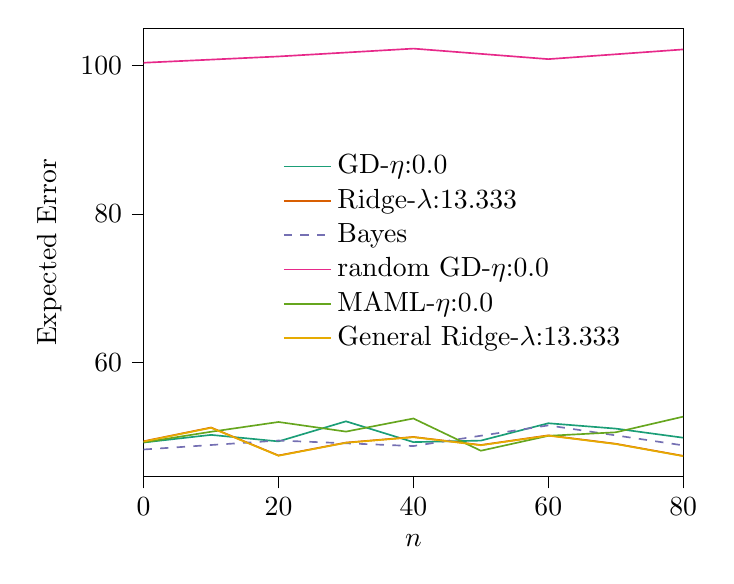 % This file was created with tikzplotlib v0.10.1.
\begin{tikzpicture}

\definecolor{chocolate217952}{RGB}{217,95,2}
\definecolor{darkcyan27158119}{RGB}{27,158,119}
\definecolor{darkgray176}{RGB}{176,176,176}
\definecolor{deeppink23141138}{RGB}{231,41,138}
\definecolor{lightslategray117112179}{RGB}{117,112,179}
\definecolor{olivedrab10216630}{RGB}{102,166,30}
\definecolor{orange2301712}{RGB}{230,171,2}

\begin{axis}[
legend cell align={left},
legend style={fill opacity=0.8, draw opacity=1, text opacity=1, at={(0.91,0.5)}, anchor=east, draw=none},
tick align=outside,
tick pos=left,
x grid style={darkgray176},
xlabel={\(\displaystyle n\)},
xmin=0, xmax=80,
xtick style={color=black},
y grid style={darkgray176},
ylabel={Expected Error},
ymin=44.6, ymax=105.031,
ytick style={color=black}
]
\addplot [semithick, darkcyan27158119]
table {%
0 49.191
10 50.214
20 49.336
30 52.041
40 49.24
50 49.444
60 51.782
70 51.06
80 49.831
90 49.825
};
\addlegendentry{GD-$\eta$:0.0}
\addplot [semithick, chocolate217952]
table {%
0 49.357
10 51.206
20 47.439
30 49.177
40 49.937
50 48.852
60 50.15
70 49.017
80 47.383
90 49.047
};
\addlegendentry{Ridge-$\lambda$:13.333}
\addplot [semithick, lightslategray117112179, dashed]
table {%
0 48.245
20 49.453
40 48.709
60 51.493
80 48.799
};
\addlegendentry{Bayes}
\addplot [semithick, deeppink23141138]
table {%
0 100.377
20 101.225
40 102.284
60 100.865
80 102.172
};
\addlegendentry{random GD-$\eta$:0.0}
\addplot [semithick, olivedrab10216630]
table {%
0 49.202
10 50.636
20 51.953
30 50.656
40 52.424
50 48.078
60 50.088
70 50.564
80 52.673
90 50.825
};
\addlegendentry{MAML-$\eta$:0.0}
\addplot [semithick, orange2301712]
table {%
0 49.319
10 51.164
20 47.402
30 49.144
40 49.899
50 48.816
60 50.11
70 48.979
80 47.346
90 49.009
};
\addlegendentry{General Ridge-$\lambda$:13.333}
\end{axis}

\end{tikzpicture}
